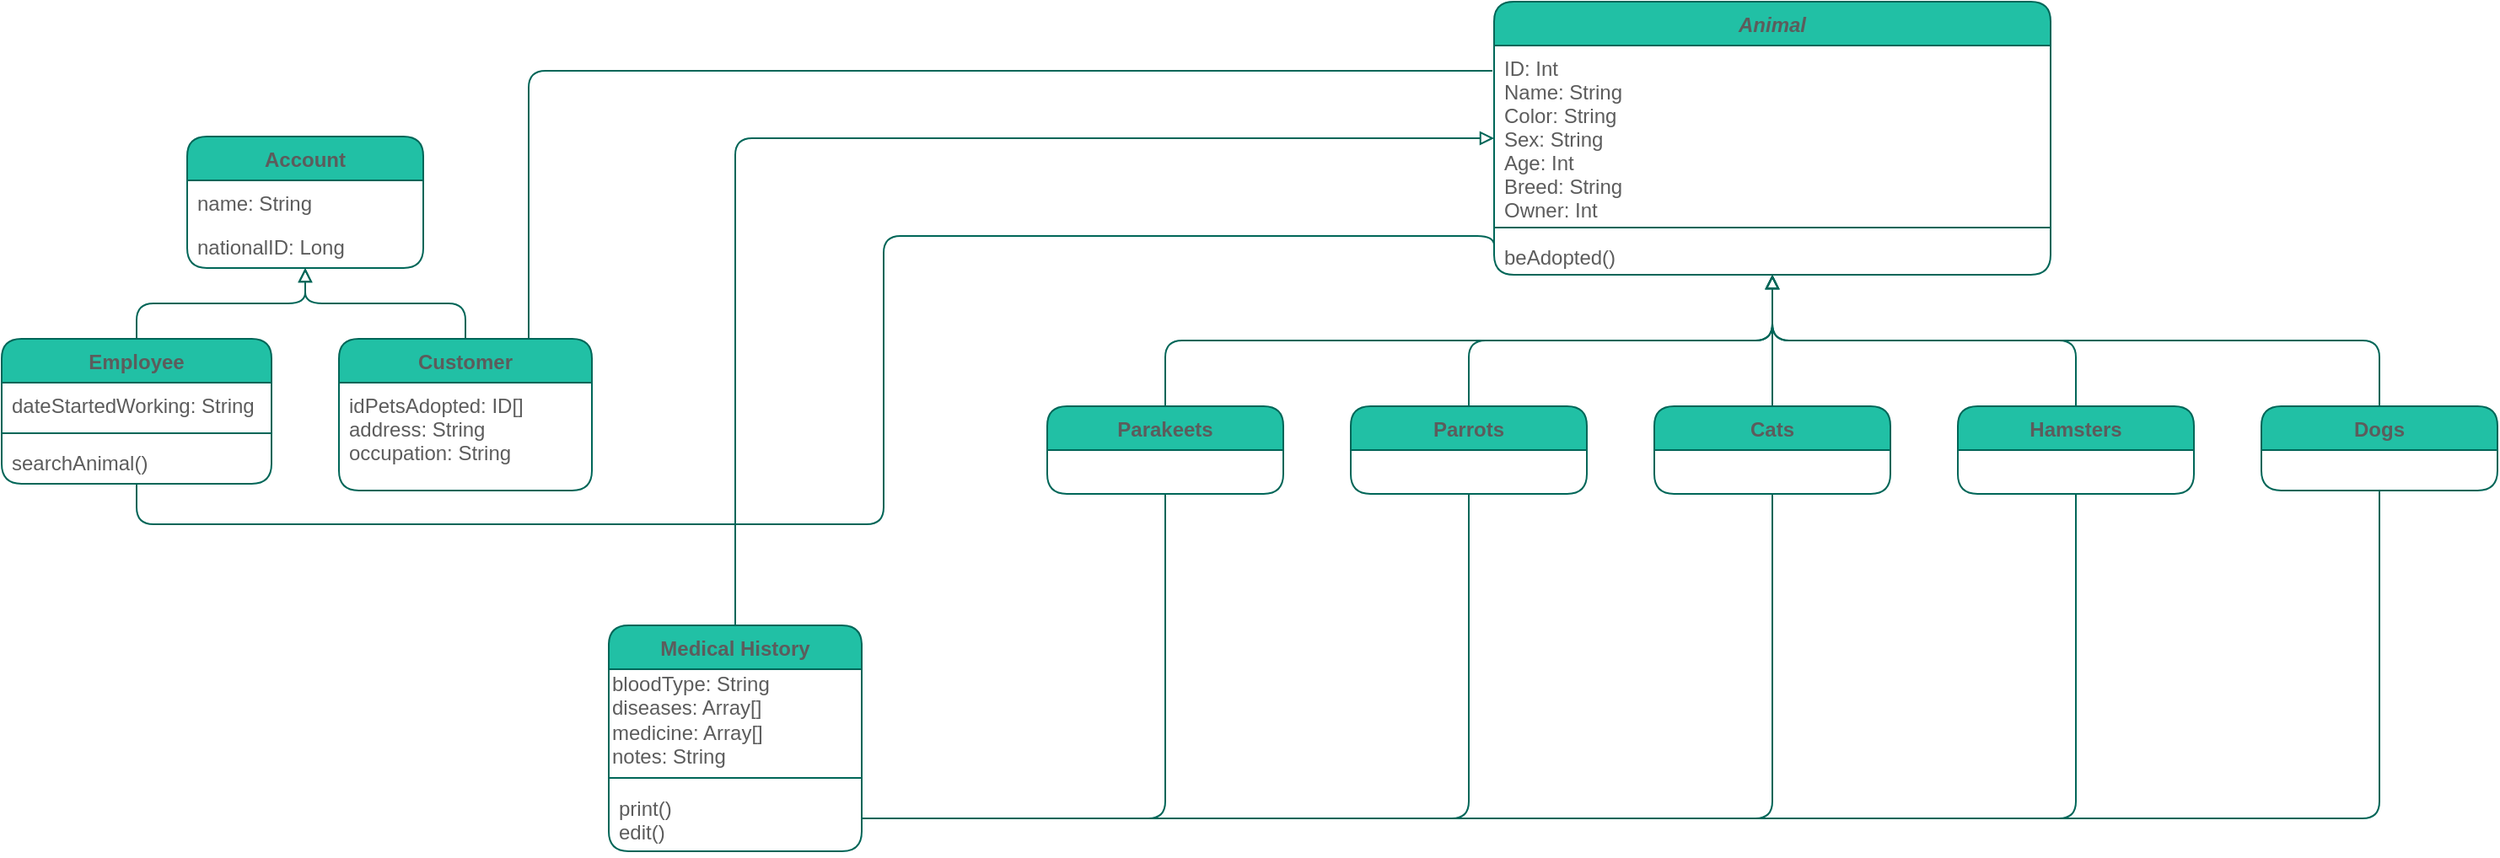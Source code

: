 <mxfile version="19.0.3" type="device"><diagram id="C5RBs43oDa-KdzZeNtuy" name="Page-1"><mxGraphModel dx="1668" dy="579" grid="0" gridSize="10" guides="1" tooltips="1" connect="1" arrows="1" fold="1" page="0" pageScale="1" pageWidth="827" pageHeight="1169" math="0" shadow="0"><root><mxCell id="WIyWlLk6GJQsqaUBKTNV-0"/><mxCell id="WIyWlLk6GJQsqaUBKTNV-1" parent="WIyWlLk6GJQsqaUBKTNV-0"/><mxCell id="HJDpGuOYqR1_bCMXs9gD-4" value="Animal" style="swimlane;fontStyle=3;align=center;verticalAlign=top;childLayout=stackLayout;horizontal=1;startSize=26;horizontalStack=0;resizeParent=1;resizeParentMax=0;resizeLast=0;collapsible=1;marginBottom=0;rounded=1;fillColor=#21C0A5;strokeColor=#006658;fontColor=#5C5C5C;" parent="WIyWlLk6GJQsqaUBKTNV-1" vertex="1"><mxGeometry x="135" y="20" width="330" height="162" as="geometry"/></mxCell><mxCell id="HJDpGuOYqR1_bCMXs9gD-5" value="ID: Int&#10;Name: String&#10;Color: String&#10;Sex: String&#10;Age: Int&#10;Breed: String&#10;Owner: Int" style="text;strokeColor=none;fillColor=none;align=left;verticalAlign=top;spacingLeft=4;spacingRight=4;overflow=hidden;rotatable=0;points=[[0,0.5],[1,0.5]];portConstraint=eastwest;rounded=1;fontColor=#5C5C5C;" parent="HJDpGuOYqR1_bCMXs9gD-4" vertex="1"><mxGeometry y="26" width="330" height="104" as="geometry"/></mxCell><mxCell id="HJDpGuOYqR1_bCMXs9gD-6" value="" style="line;strokeWidth=1;fillColor=none;align=left;verticalAlign=middle;spacingTop=-1;spacingLeft=3;spacingRight=3;rotatable=0;labelPosition=right;points=[];portConstraint=eastwest;rounded=1;strokeColor=#006658;fontColor=#5C5C5C;" parent="HJDpGuOYqR1_bCMXs9gD-4" vertex="1"><mxGeometry y="130" width="330" height="8" as="geometry"/></mxCell><mxCell id="HJDpGuOYqR1_bCMXs9gD-7" value="beAdopted()" style="text;strokeColor=none;fillColor=none;align=left;verticalAlign=top;spacingLeft=4;spacingRight=4;overflow=hidden;rotatable=0;points=[[0,0.5],[1,0.5]];portConstraint=eastwest;rounded=1;fontColor=#5C5C5C;" parent="HJDpGuOYqR1_bCMXs9gD-4" vertex="1"><mxGeometry y="138" width="330" height="24" as="geometry"/></mxCell><mxCell id="HJDpGuOYqR1_bCMXs9gD-29" style="edgeStyle=orthogonalEdgeStyle;rounded=1;orthogonalLoop=1;jettySize=auto;html=1;exitX=0.5;exitY=0;exitDx=0;exitDy=0;endArrow=block;endFill=0;startSize=12;strokeColor=#006658;fontColor=#5C5C5C;" parent="WIyWlLk6GJQsqaUBKTNV-1" source="HJDpGuOYqR1_bCMXs9gD-13" target="HJDpGuOYqR1_bCMXs9gD-4" edge="1"><mxGeometry relative="1" as="geometry"/></mxCell><mxCell id="uU3pgQIaMTl0TrMn75mb-1" style="edgeStyle=orthogonalEdgeStyle;curved=0;rounded=1;sketch=0;orthogonalLoop=1;jettySize=auto;html=1;exitX=0.5;exitY=1;exitDx=0;exitDy=0;fontFamily=Helvetica;fontSize=12;fontColor=default;startSize=26;strokeColor=#006658;fillColor=#21C0A5;endArrow=none;endFill=0;entryX=1;entryY=0.5;entryDx=0;entryDy=0;" edge="1" parent="WIyWlLk6GJQsqaUBKTNV-1" source="HJDpGuOYqR1_bCMXs9gD-13" target="HJDpGuOYqR1_bCMXs9gD-54"><mxGeometry relative="1" as="geometry"><mxPoint x="-231" y="464" as="targetPoint"/></mxGeometry></mxCell><mxCell id="HJDpGuOYqR1_bCMXs9gD-13" value="Parakeets" style="swimlane;fontStyle=1;childLayout=stackLayout;horizontal=1;startSize=26;fillColor=#21C0A5;horizontalStack=0;resizeParent=1;resizeParentMax=0;resizeLast=0;collapsible=1;marginBottom=0;rounded=1;strokeColor=#006658;fontColor=#5C5C5C;verticalAlign=top;" parent="WIyWlLk6GJQsqaUBKTNV-1" vertex="1"><mxGeometry x="-130" y="260" width="140" height="52" as="geometry"/></mxCell><mxCell id="HJDpGuOYqR1_bCMXs9gD-30" style="edgeStyle=orthogonalEdgeStyle;rounded=1;orthogonalLoop=1;jettySize=auto;html=1;exitX=0.5;exitY=0;exitDx=0;exitDy=0;endArrow=block;endFill=0;startSize=12;strokeColor=#006658;fontColor=#5C5C5C;" parent="WIyWlLk6GJQsqaUBKTNV-1" source="HJDpGuOYqR1_bCMXs9gD-17" target="HJDpGuOYqR1_bCMXs9gD-4" edge="1"><mxGeometry relative="1" as="geometry"/></mxCell><mxCell id="HJDpGuOYqR1_bCMXs9gD-59" style="edgeStyle=orthogonalEdgeStyle;rounded=1;orthogonalLoop=1;jettySize=auto;html=1;exitX=0.5;exitY=1;exitDx=0;exitDy=0;endArrow=none;endFill=0;startSize=26;strokeColor=#006658;fontColor=#5C5C5C;fontSize=12;verticalAlign=top;fillColor=#21C0A5;fontStyle=1;entryX=1;entryY=0.5;entryDx=0;entryDy=0;" parent="WIyWlLk6GJQsqaUBKTNV-1" source="HJDpGuOYqR1_bCMXs9gD-17" edge="1" target="HJDpGuOYqR1_bCMXs9gD-54"><mxGeometry relative="1" as="geometry"><mxPoint x="120" y="460" as="targetPoint"/></mxGeometry></mxCell><mxCell id="HJDpGuOYqR1_bCMXs9gD-17" value="Parrots" style="swimlane;fontStyle=1;childLayout=stackLayout;horizontal=1;startSize=26;fillColor=#21C0A5;horizontalStack=0;resizeParent=1;resizeParentMax=0;resizeLast=0;collapsible=1;marginBottom=0;rounded=1;strokeColor=#006658;fontColor=#5C5C5C;verticalAlign=top;" parent="WIyWlLk6GJQsqaUBKTNV-1" vertex="1"><mxGeometry x="50" y="260" width="140" height="52" as="geometry"/></mxCell><mxCell id="HJDpGuOYqR1_bCMXs9gD-27" value="" style="edgeStyle=orthogonalEdgeStyle;rounded=1;orthogonalLoop=1;jettySize=auto;html=1;endArrow=block;endFill=0;startSize=12;strokeColor=#006658;fontColor=#5C5C5C;" parent="WIyWlLk6GJQsqaUBKTNV-1" source="HJDpGuOYqR1_bCMXs9gD-18" target="HJDpGuOYqR1_bCMXs9gD-7" edge="1"><mxGeometry relative="1" as="geometry"><Array as="points"><mxPoint x="300" y="200"/><mxPoint x="300" y="200"/></Array></mxGeometry></mxCell><mxCell id="uU3pgQIaMTl0TrMn75mb-3" style="edgeStyle=orthogonalEdgeStyle;curved=0;rounded=1;sketch=0;orthogonalLoop=1;jettySize=auto;html=1;exitX=0.5;exitY=1;exitDx=0;exitDy=0;entryX=1;entryY=0.5;entryDx=0;entryDy=0;fontFamily=Helvetica;fontSize=12;fontColor=default;endArrow=none;endFill=0;startSize=26;strokeColor=#006658;fillColor=#21C0A5;" edge="1" parent="WIyWlLk6GJQsqaUBKTNV-1" source="HJDpGuOYqR1_bCMXs9gD-18" target="HJDpGuOYqR1_bCMXs9gD-54"><mxGeometry relative="1" as="geometry"/></mxCell><mxCell id="HJDpGuOYqR1_bCMXs9gD-18" value="Cats" style="swimlane;fontStyle=1;childLayout=stackLayout;horizontal=1;startSize=26;fillColor=#21C0A5;horizontalStack=0;resizeParent=1;resizeParentMax=0;resizeLast=0;collapsible=1;marginBottom=0;rounded=1;strokeColor=#006658;fontColor=#5C5C5C;verticalAlign=top;" parent="WIyWlLk6GJQsqaUBKTNV-1" vertex="1"><mxGeometry x="230" y="260" width="140" height="52" as="geometry"/></mxCell><mxCell id="HJDpGuOYqR1_bCMXs9gD-31" style="edgeStyle=orthogonalEdgeStyle;rounded=1;orthogonalLoop=1;jettySize=auto;html=1;exitX=0.5;exitY=0;exitDx=0;exitDy=0;endArrow=block;endFill=0;startSize=12;strokeColor=#006658;fontColor=#5C5C5C;" parent="WIyWlLk6GJQsqaUBKTNV-1" source="HJDpGuOYqR1_bCMXs9gD-19" target="HJDpGuOYqR1_bCMXs9gD-4" edge="1"><mxGeometry relative="1" as="geometry"/></mxCell><mxCell id="uU3pgQIaMTl0TrMn75mb-4" style="edgeStyle=orthogonalEdgeStyle;curved=0;rounded=1;sketch=0;orthogonalLoop=1;jettySize=auto;html=1;exitX=0.5;exitY=1;exitDx=0;exitDy=0;entryX=1;entryY=0.5;entryDx=0;entryDy=0;fontFamily=Helvetica;fontSize=12;fontColor=default;endArrow=none;endFill=0;startSize=26;strokeColor=#006658;fillColor=#21C0A5;" edge="1" parent="WIyWlLk6GJQsqaUBKTNV-1" source="HJDpGuOYqR1_bCMXs9gD-19" target="HJDpGuOYqR1_bCMXs9gD-54"><mxGeometry relative="1" as="geometry"/></mxCell><mxCell id="HJDpGuOYqR1_bCMXs9gD-19" value="Hamsters" style="swimlane;fontStyle=1;childLayout=stackLayout;horizontal=1;startSize=26;fillColor=#21C0A5;horizontalStack=0;resizeParent=1;resizeParentMax=0;resizeLast=0;collapsible=1;marginBottom=0;rounded=1;strokeColor=#006658;fontColor=#5C5C5C;verticalAlign=top;" parent="WIyWlLk6GJQsqaUBKTNV-1" vertex="1"><mxGeometry x="410" y="260" width="140" height="52" as="geometry"/></mxCell><mxCell id="HJDpGuOYqR1_bCMXs9gD-32" style="edgeStyle=orthogonalEdgeStyle;rounded=1;orthogonalLoop=1;jettySize=auto;html=1;exitX=0.5;exitY=0;exitDx=0;exitDy=0;endArrow=block;endFill=0;startSize=12;strokeColor=#006658;fontColor=#5C5C5C;" parent="WIyWlLk6GJQsqaUBKTNV-1" source="HJDpGuOYqR1_bCMXs9gD-20" target="HJDpGuOYqR1_bCMXs9gD-4" edge="1"><mxGeometry relative="1" as="geometry"/></mxCell><mxCell id="uU3pgQIaMTl0TrMn75mb-5" style="edgeStyle=orthogonalEdgeStyle;curved=0;rounded=1;sketch=0;orthogonalLoop=1;jettySize=auto;html=1;exitX=0.5;exitY=1;exitDx=0;exitDy=0;fontFamily=Helvetica;fontSize=12;fontColor=default;endArrow=none;endFill=0;startSize=26;strokeColor=#006658;fillColor=#21C0A5;" edge="1" parent="WIyWlLk6GJQsqaUBKTNV-1" source="HJDpGuOYqR1_bCMXs9gD-20" target="HJDpGuOYqR1_bCMXs9gD-54"><mxGeometry relative="1" as="geometry"/></mxCell><mxCell id="HJDpGuOYqR1_bCMXs9gD-20" value="Dogs" style="swimlane;fontStyle=1;childLayout=stackLayout;horizontal=1;startSize=26;fillColor=#21C0A5;horizontalStack=0;resizeParent=1;resizeParentMax=0;resizeLast=0;collapsible=1;marginBottom=0;rounded=1;strokeColor=#006658;fontColor=#5C5C5C;verticalAlign=top;" parent="WIyWlLk6GJQsqaUBKTNV-1" vertex="1"><mxGeometry x="590" y="260" width="140" height="50" as="geometry"/></mxCell><mxCell id="HJDpGuOYqR1_bCMXs9gD-34" value="Account" style="swimlane;fontStyle=1;childLayout=stackLayout;horizontal=1;startSize=26;fillColor=#21C0A5;horizontalStack=0;resizeParent=1;resizeParentMax=0;resizeLast=0;collapsible=1;marginBottom=0;rounded=1;strokeColor=#006658;verticalAlign=top;fontColor=#5C5C5C;" parent="WIyWlLk6GJQsqaUBKTNV-1" vertex="1"><mxGeometry x="-640" y="100" width="140" height="78" as="geometry"/></mxCell><mxCell id="HJDpGuOYqR1_bCMXs9gD-35" value="name: String" style="text;strokeColor=none;fillColor=none;align=left;verticalAlign=top;spacingLeft=4;spacingRight=4;overflow=hidden;rotatable=0;points=[[0,0.5],[1,0.5]];portConstraint=eastwest;rounded=1;fontColor=#5C5C5C;" parent="HJDpGuOYqR1_bCMXs9gD-34" vertex="1"><mxGeometry y="26" width="140" height="26" as="geometry"/></mxCell><mxCell id="HJDpGuOYqR1_bCMXs9gD-36" value="nationalID: Long" style="text;strokeColor=none;fillColor=none;align=left;verticalAlign=top;spacingLeft=4;spacingRight=4;overflow=hidden;rotatable=0;points=[[0,0.5],[1,0.5]];portConstraint=eastwest;rounded=1;fontColor=#5C5C5C;" parent="HJDpGuOYqR1_bCMXs9gD-34" vertex="1"><mxGeometry y="52" width="140" height="26" as="geometry"/></mxCell><mxCell id="HJDpGuOYqR1_bCMXs9gD-45" style="edgeStyle=orthogonalEdgeStyle;rounded=1;orthogonalLoop=1;jettySize=auto;html=1;exitX=0.5;exitY=0;exitDx=0;exitDy=0;endArrow=block;endFill=0;startSize=12;strokeColor=#006658;fontColor=#5C5C5C;" parent="WIyWlLk6GJQsqaUBKTNV-1" source="HJDpGuOYqR1_bCMXs9gD-65" target="HJDpGuOYqR1_bCMXs9gD-34" edge="1"><mxGeometry relative="1" as="geometry"><mxPoint x="-680" y="220" as="sourcePoint"/></mxGeometry></mxCell><mxCell id="HJDpGuOYqR1_bCMXs9gD-46" style="edgeStyle=orthogonalEdgeStyle;rounded=1;orthogonalLoop=1;jettySize=auto;html=1;exitX=0.5;exitY=0;exitDx=0;exitDy=0;endArrow=block;endFill=0;startSize=12;strokeColor=#006658;fontColor=#5C5C5C;" parent="WIyWlLk6GJQsqaUBKTNV-1" source="HJDpGuOYqR1_bCMXs9gD-42" target="HJDpGuOYqR1_bCMXs9gD-34" edge="1"><mxGeometry relative="1" as="geometry"/></mxCell><mxCell id="HJDpGuOYqR1_bCMXs9gD-71" style="edgeStyle=orthogonalEdgeStyle;rounded=1;orthogonalLoop=1;jettySize=auto;html=1;entryX=0;entryY=0.5;entryDx=0;entryDy=0;endArrow=none;endFill=0;startSize=12;strokeColor=#006658;fontColor=#5C5C5C;" parent="WIyWlLk6GJQsqaUBKTNV-1" source="HJDpGuOYqR1_bCMXs9gD-68" target="HJDpGuOYqR1_bCMXs9gD-7" edge="1"><mxGeometry relative="1" as="geometry"><Array as="points"><mxPoint x="-670" y="330"/><mxPoint x="-227" y="330"/><mxPoint x="-227" y="159"/></Array></mxGeometry></mxCell><mxCell id="uU3pgQIaMTl0TrMn75mb-6" style="edgeStyle=orthogonalEdgeStyle;curved=0;rounded=1;sketch=0;orthogonalLoop=1;jettySize=auto;html=1;exitX=0.75;exitY=0;exitDx=0;exitDy=0;entryX=-0.003;entryY=0.144;entryDx=0;entryDy=0;entryPerimeter=0;fontFamily=Helvetica;fontSize=12;fontColor=default;endArrow=none;endFill=0;startSize=26;strokeColor=#006658;fillColor=#21C0A5;" edge="1" parent="WIyWlLk6GJQsqaUBKTNV-1" source="HJDpGuOYqR1_bCMXs9gD-42" target="HJDpGuOYqR1_bCMXs9gD-5"><mxGeometry relative="1" as="geometry"/></mxCell><mxCell id="HJDpGuOYqR1_bCMXs9gD-42" value="Customer" style="swimlane;fontStyle=1;childLayout=stackLayout;horizontal=1;startSize=26;fillColor=#21C0A5;horizontalStack=0;resizeParent=1;resizeParentMax=0;resizeLast=0;collapsible=1;marginBottom=0;rounded=1;strokeColor=#006658;fontColor=#5C5C5C;verticalAlign=top;" parent="WIyWlLk6GJQsqaUBKTNV-1" vertex="1"><mxGeometry x="-550" y="220" width="150" height="90" as="geometry"/></mxCell><mxCell id="HJDpGuOYqR1_bCMXs9gD-43" value="idPetsAdopted: ID[]&#10;address: String&#10;occupation: String" style="text;strokeColor=none;fillColor=none;align=left;verticalAlign=top;spacingLeft=4;spacingRight=4;overflow=hidden;rotatable=0;points=[[0,0.5],[1,0.5]];portConstraint=eastwest;rounded=1;fontColor=#5C5C5C;" parent="HJDpGuOYqR1_bCMXs9gD-42" vertex="1"><mxGeometry y="26" width="150" height="64" as="geometry"/></mxCell><mxCell id="HJDpGuOYqR1_bCMXs9gD-55" style="edgeStyle=orthogonalEdgeStyle;rounded=1;orthogonalLoop=1;jettySize=auto;html=1;exitX=0.5;exitY=0;exitDx=0;exitDy=0;entryX=0;entryY=0.5;entryDx=0;entryDy=0;endArrow=block;endFill=0;startSize=12;strokeWidth=1;strokeColor=#006658;fontColor=#5C5C5C;" parent="WIyWlLk6GJQsqaUBKTNV-1" source="HJDpGuOYqR1_bCMXs9gD-51" target="HJDpGuOYqR1_bCMXs9gD-4" edge="1"><mxGeometry relative="1" as="geometry"/></mxCell><mxCell id="HJDpGuOYqR1_bCMXs9gD-51" value="Medical History" style="swimlane;fontStyle=1;align=center;verticalAlign=top;childLayout=stackLayout;horizontal=1;startSize=26;horizontalStack=0;resizeParent=1;resizeParentMax=0;resizeLast=0;collapsible=1;marginBottom=0;rounded=1;fillColor=#21C0A5;strokeColor=#006658;fontColor=#5C5C5C;" parent="WIyWlLk6GJQsqaUBKTNV-1" vertex="1"><mxGeometry x="-390" y="390" width="150" height="134" as="geometry"/></mxCell><mxCell id="HJDpGuOYqR1_bCMXs9gD-62" value="bloodType: String&lt;br&gt;diseases: Array[]&lt;br&gt;medicine: Array[]&lt;br&gt;notes: String" style="text;html=1;align=left;verticalAlign=middle;resizable=0;points=[];autosize=1;strokeColor=none;fillColor=none;rounded=1;fontColor=#5C5C5C;" parent="HJDpGuOYqR1_bCMXs9gD-51" vertex="1"><mxGeometry y="26" width="150" height="60" as="geometry"/></mxCell><mxCell id="HJDpGuOYqR1_bCMXs9gD-53" value="" style="line;strokeWidth=1;fillColor=none;align=left;verticalAlign=middle;spacingTop=-1;spacingLeft=3;spacingRight=3;rotatable=0;labelPosition=right;points=[];portConstraint=eastwest;rounded=1;strokeColor=#006658;fontColor=#5C5C5C;" parent="HJDpGuOYqR1_bCMXs9gD-51" vertex="1"><mxGeometry y="86" width="150" height="9" as="geometry"/></mxCell><mxCell id="HJDpGuOYqR1_bCMXs9gD-54" value="print()&#10;edit()" style="text;strokeColor=none;fillColor=none;align=left;verticalAlign=top;spacingLeft=4;spacingRight=4;overflow=hidden;rotatable=0;points=[[0,0.5],[1,0.5]];portConstraint=eastwest;rounded=1;fontColor=#5C5C5C;" parent="HJDpGuOYqR1_bCMXs9gD-51" vertex="1"><mxGeometry y="95" width="150" height="39" as="geometry"/></mxCell><mxCell id="HJDpGuOYqR1_bCMXs9gD-65" value="Employee" style="swimlane;fontStyle=1;align=center;verticalAlign=top;childLayout=stackLayout;horizontal=1;startSize=26;horizontalStack=0;resizeParent=1;resizeParentMax=0;resizeLast=0;collapsible=1;marginBottom=0;rounded=1;fillColor=#21C0A5;strokeColor=#006658;fontColor=#5C5C5C;" parent="WIyWlLk6GJQsqaUBKTNV-1" vertex="1"><mxGeometry x="-750" y="220" width="160" height="86" as="geometry"/></mxCell><mxCell id="HJDpGuOYqR1_bCMXs9gD-66" value="dateStartedWorking: String" style="text;strokeColor=none;fillColor=none;align=left;verticalAlign=top;spacingLeft=4;spacingRight=4;overflow=hidden;rotatable=0;points=[[0,0.5],[1,0.5]];portConstraint=eastwest;rounded=1;fontColor=#5C5C5C;" parent="HJDpGuOYqR1_bCMXs9gD-65" vertex="1"><mxGeometry y="26" width="160" height="26" as="geometry"/></mxCell><mxCell id="HJDpGuOYqR1_bCMXs9gD-67" value="" style="line;strokeWidth=1;fillColor=none;align=left;verticalAlign=middle;spacingTop=-1;spacingLeft=3;spacingRight=3;rotatable=0;labelPosition=right;points=[];portConstraint=eastwest;rounded=1;strokeColor=#006658;fontColor=#5C5C5C;" parent="HJDpGuOYqR1_bCMXs9gD-65" vertex="1"><mxGeometry y="52" width="160" height="8" as="geometry"/></mxCell><mxCell id="HJDpGuOYqR1_bCMXs9gD-68" value="searchAnimal()" style="text;strokeColor=none;fillColor=none;align=left;verticalAlign=top;spacingLeft=4;spacingRight=4;overflow=hidden;rotatable=0;points=[[0,0.5],[1,0.5]];portConstraint=eastwest;rounded=1;fontColor=#5C5C5C;" parent="HJDpGuOYqR1_bCMXs9gD-65" vertex="1"><mxGeometry y="60" width="160" height="26" as="geometry"/></mxCell></root></mxGraphModel></diagram></mxfile>